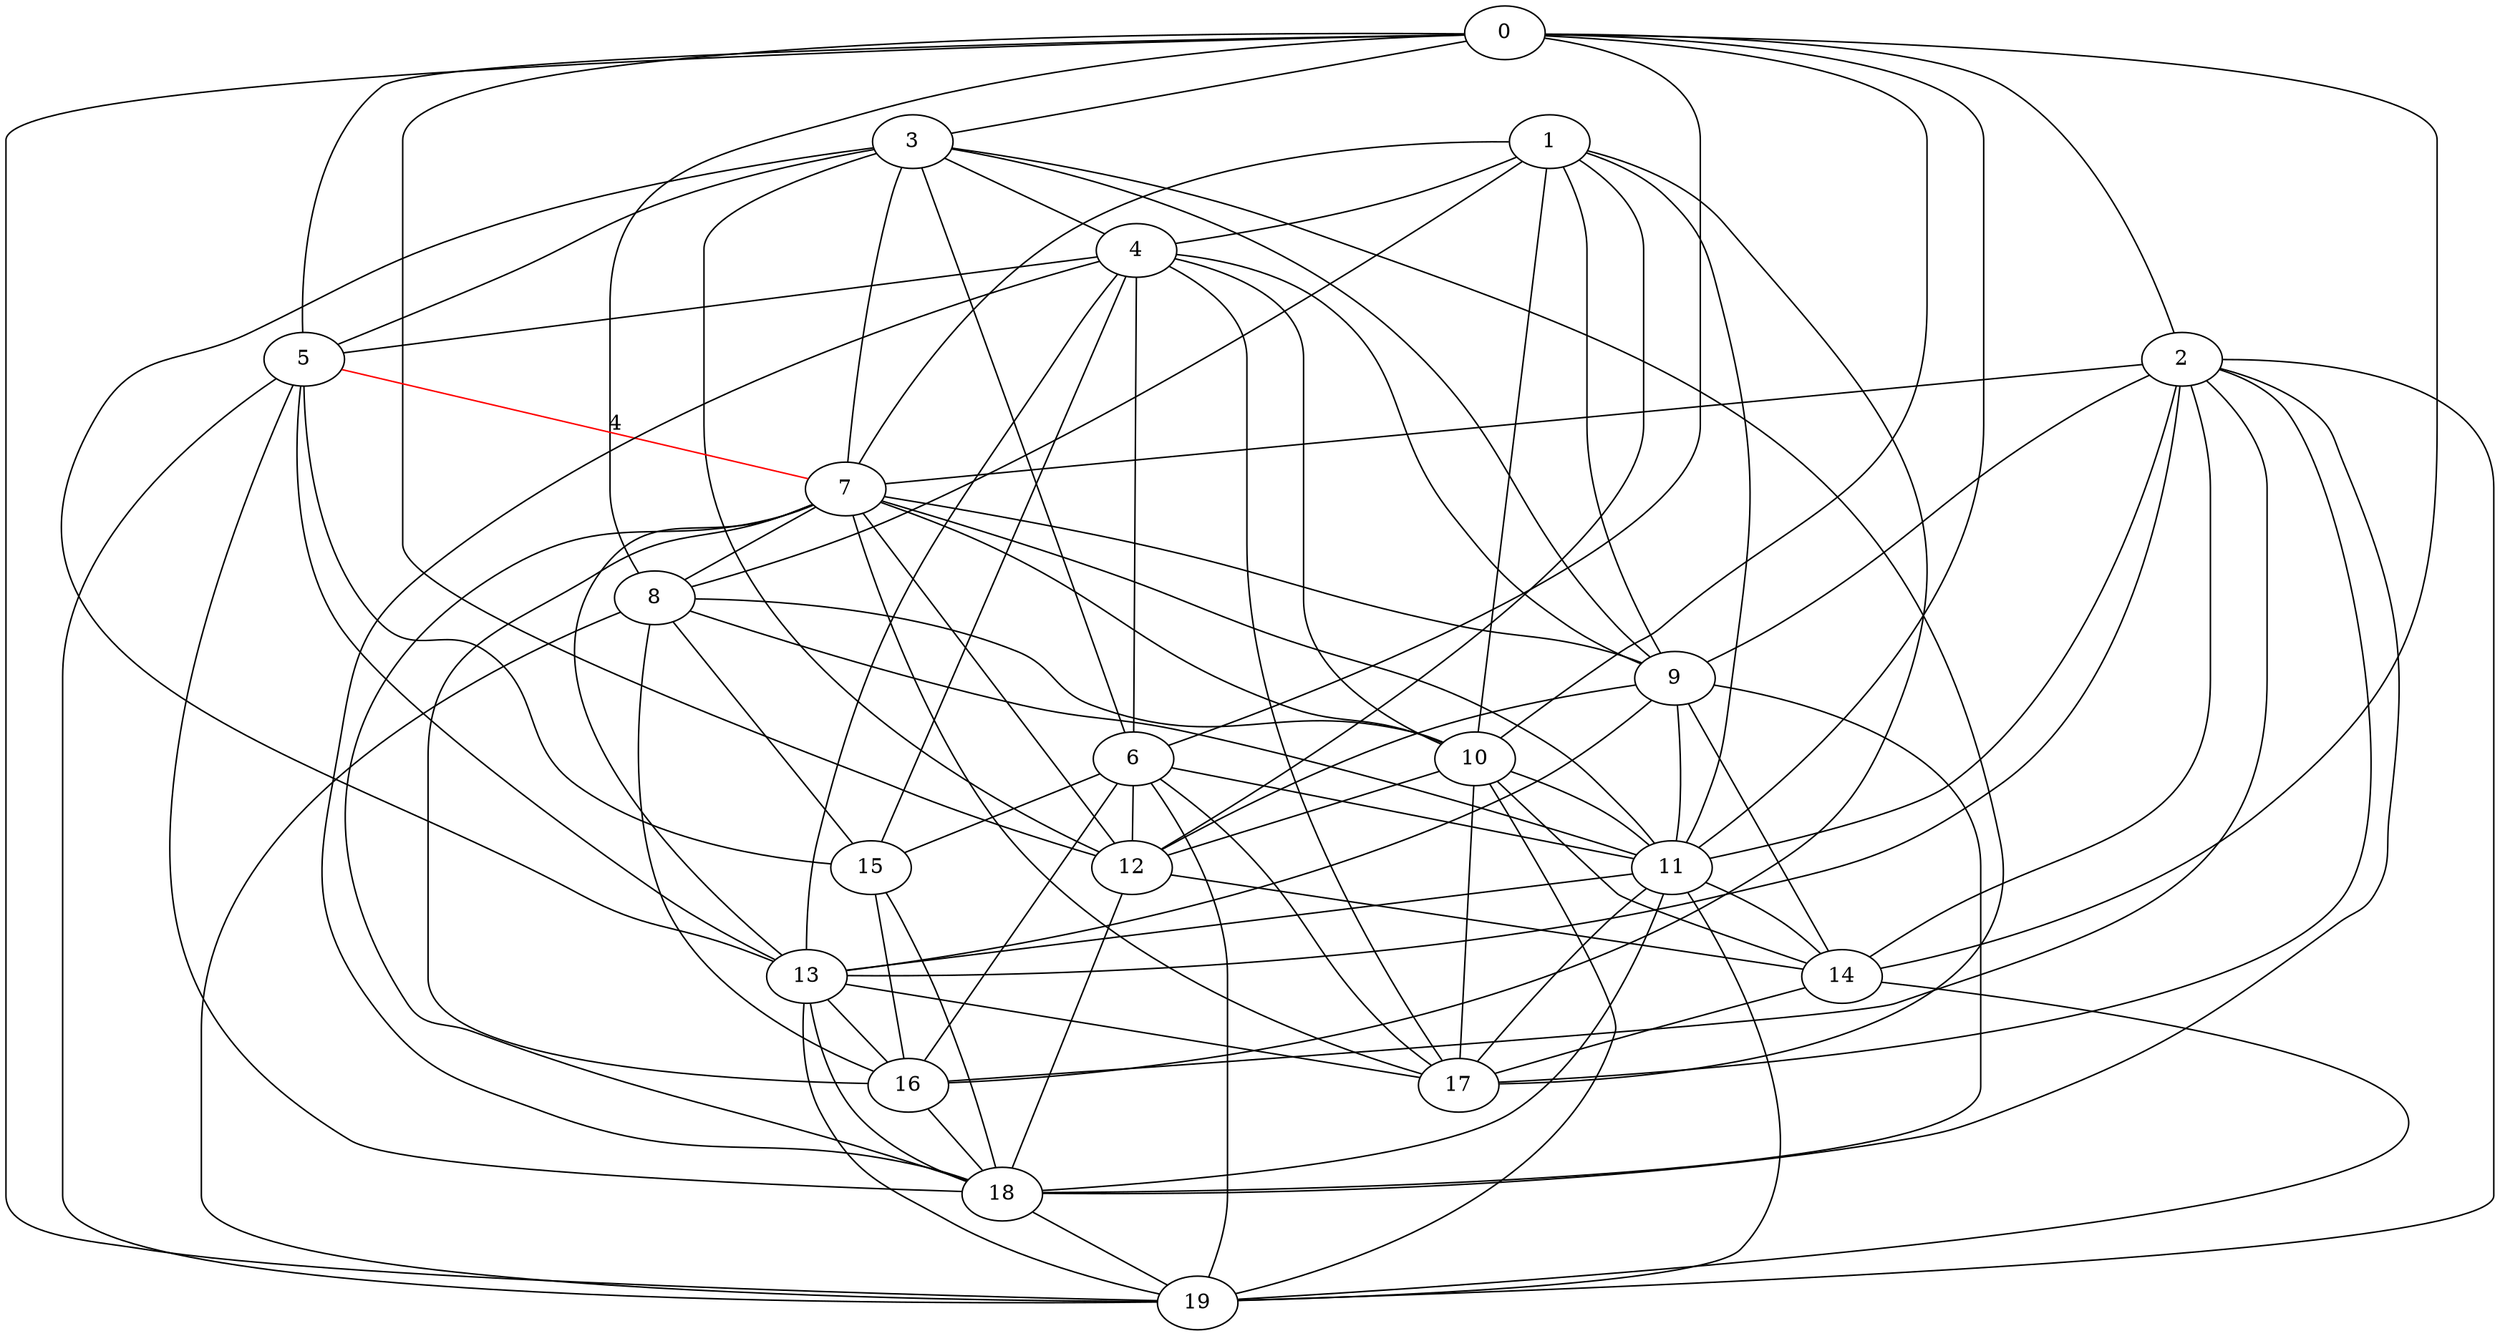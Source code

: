 graph weighted2 {
      0 -- 2 ;
      0 -- 3 ;
      0 -- 5 ;
      0 -- 6 ;
      0 -- 8 ;
      0 -- 10 ;
      0 -- 11 ;
      0 -- 12 ;
      0 -- 14 ;
      0 -- 19 ;
      1 -- 4 ;
      1 -- 7 ;
      1 -- 8 ;
      1 -- 9 ;
      1 -- 10 ;
      1 -- 11 ;
      1 -- 12 ;
      1 -- 16 ;
      2 -- 7 ;
      2 -- 9 ;
      2 -- 11 ;
      2 -- 13 ;
      2 -- 14 ;
      2 -- 16 ;
      2 -- 17 ;
      2 -- 18 ;
      2 -- 19 ;
      3 -- 4 ;
      3 -- 5 ;
      3 -- 6 ;
      3 -- 7 ;
      3 -- 9 ;
      3 -- 12 ;
      3 -- 13 ;
      3 -- 17 ;
      4 -- 5 ;
      4 -- 6 ;
      4 -- 9 ;
      4 -- 10 ;
      4 -- 13 ;
      4 -- 15 ;
      4 -- 17 ;
      4 -- 18 ;
      5 -- 7 [color=red, label = 4] ;
      5 -- 13 ;
      5 -- 15 ;
      5 -- 18 ;
      5 -- 19 ;
      6 -- 11 ;
      6 -- 12 ;
      6 -- 15 ;
      6 -- 16 ;
      6 -- 17 ;
      6 -- 19 ;
      7 -- 8 ;
      7 -- 9 ;
      7 -- 10 ;
      7 -- 11 ;
      7 -- 12 ;
      7 -- 13 ;
      7 -- 16 ;
      7 -- 17 ;
      7 -- 18 ;
      8 -- 10 ;
      8 -- 11 ;
      8 -- 15 ;
      8 -- 16 ;
      8 -- 19 ;
      9 -- 11 ;
      9 -- 12 ;
      9 -- 13 ;
      9 -- 14 ;
      9 -- 18 ;
      10 -- 11 ;
      10 -- 12 ;
      10 -- 14 ;
      10 -- 17 ;
      10 -- 19 ;
      11 -- 13 ;
      11 -- 14 ;
      11 -- 17 ;
      11 -- 18 ;
      11 -- 19 ;
      12 -- 14 ;
      12 -- 18 ;
      13 -- 16 ;
      13 -- 17 ;
      13 -- 18 ;
      13 -- 19 ;
      14 -- 17 ;
      14 -- 19 ;
      15 -- 16 ;
      15 -- 18 ;
      16 -- 18 ;
      17 ;
      18 -- 19 ;
      19 
}